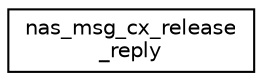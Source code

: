 digraph "Graphical Class Hierarchy"
{
 // LATEX_PDF_SIZE
  edge [fontname="Helvetica",fontsize="10",labelfontname="Helvetica",labelfontsize="10"];
  node [fontname="Helvetica",fontsize="10",shape=record];
  rankdir="LR";
  Node0 [label="nas_msg_cx_release\l_reply",height=0.2,width=0.4,color="black", fillcolor="white", style="filled",URL="$structnas__msg__cx__release__reply.html",tooltip=" "];
}
